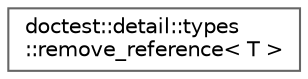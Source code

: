 digraph "Graphical Class Hierarchy"
{
 // LATEX_PDF_SIZE
  bgcolor="transparent";
  edge [fontname=Helvetica,fontsize=10,labelfontname=Helvetica,labelfontsize=10];
  node [fontname=Helvetica,fontsize=10,shape=box,height=0.2,width=0.4];
  rankdir="LR";
  Node0 [label="doctest::detail::types\l::remove_reference\< T \>",height=0.2,width=0.4,color="grey40", fillcolor="white", style="filled",URL="$structdoctest_1_1detail_1_1types_1_1remove__reference.html",tooltip=" "];
}
